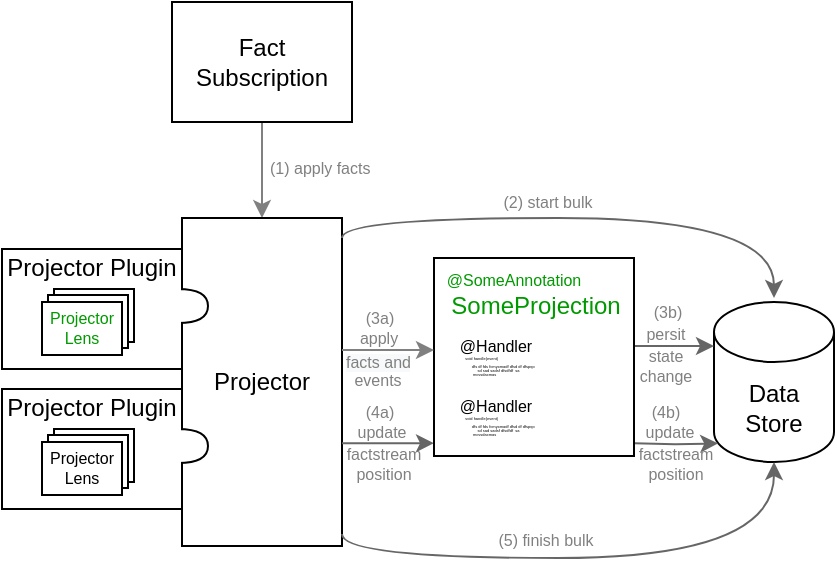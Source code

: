 <mxfile version="15.4.0" type="device"><diagram id="JFUu4j5yKUwvq2aK5BAP" name="Page-1"><mxGraphModel dx="677" dy="401" grid="1" gridSize="10" guides="1" tooltips="1" connect="1" arrows="1" fold="1" page="1" pageScale="1" pageWidth="827" pageHeight="1169" math="0" shadow="0"><root><mxCell id="0"/><mxCell id="1" parent="0"/><mxCell id="8SUW4JAzde_r9gBIlEEk-53" style="edgeStyle=orthogonalEdgeStyle;rounded=0;orthogonalLoop=1;jettySize=auto;html=1;entryX=0.5;entryY=0;entryDx=0;entryDy=0;fontSize=8;fontColor=none;fillColor=#f5f5f5;strokeColor=#808080;" edge="1" parent="1" source="8SUW4JAzde_r9gBIlEEk-1" target="8SUW4JAzde_r9gBIlEEk-39"><mxGeometry relative="1" as="geometry"/></mxCell><mxCell id="8SUW4JAzde_r9gBIlEEk-1" value="Fact&lt;br&gt;Subscription" style="rounded=0;whiteSpace=wrap;html=1;" vertex="1" parent="1"><mxGeometry x="309" y="252" width="90" height="60" as="geometry"/></mxCell><mxCell id="8SUW4JAzde_r9gBIlEEk-2" value="Data&lt;br&gt;Store" style="shape=cylinder3;whiteSpace=wrap;html=1;boundedLbl=1;backgroundOutline=1;size=15;" vertex="1" parent="1"><mxGeometry x="580" y="402" width="60" height="80" as="geometry"/></mxCell><mxCell id="8SUW4JAzde_r9gBIlEEk-39" value="&lt;font style=&quot;font-size: 12px&quot;&gt;Projector&lt;/font&gt;" style="rounded=0;whiteSpace=wrap;html=1;fontSize=8;fontColor=none;strokeColor=default;" vertex="1" parent="1"><mxGeometry x="314" y="360" width="80" height="164" as="geometry"/></mxCell><mxCell id="8SUW4JAzde_r9gBIlEEk-43" value="" style="group" vertex="1" connectable="0" parent="1"><mxGeometry x="224" y="370" width="103" height="65.5" as="geometry"/></mxCell><mxCell id="8SUW4JAzde_r9gBIlEEk-17" value="" style="rounded=0;whiteSpace=wrap;html=1;fontSize=8;" vertex="1" parent="8SUW4JAzde_r9gBIlEEk-43"><mxGeometry y="5.5" width="90" height="60" as="geometry"/></mxCell><mxCell id="8SUW4JAzde_r9gBIlEEk-18" value="" style="shape=or;whiteSpace=wrap;html=1;fontSize=8;rotation=0;" vertex="1" parent="8SUW4JAzde_r9gBIlEEk-43"><mxGeometry x="88" y="25.5" width="15" height="17" as="geometry"/></mxCell><mxCell id="8SUW4JAzde_r9gBIlEEk-20" value="&lt;font style=&quot;font-size: 12px&quot;&gt;Projector Plugin&lt;br&gt;&lt;/font&gt;" style="text;html=1;strokeColor=none;fillColor=none;align=center;verticalAlign=middle;whiteSpace=wrap;rounded=0;fontSize=8;fontColor=none;" vertex="1" parent="8SUW4JAzde_r9gBIlEEk-43"><mxGeometry width="90" height="30" as="geometry"/></mxCell><mxCell id="8SUW4JAzde_r9gBIlEEk-26" value="" style="group" vertex="1" connectable="0" parent="8SUW4JAzde_r9gBIlEEk-43"><mxGeometry x="20" y="25.5" width="46" height="33" as="geometry"/></mxCell><mxCell id="8SUW4JAzde_r9gBIlEEk-24" value="" style="rounded=0;whiteSpace=wrap;html=1;fontSize=8;fontColor=none;strokeColor=default;" vertex="1" parent="8SUW4JAzde_r9gBIlEEk-26"><mxGeometry x="6" width="40" height="26.5" as="geometry"/></mxCell><mxCell id="8SUW4JAzde_r9gBIlEEk-23" value="" style="rounded=0;whiteSpace=wrap;html=1;fontSize=8;fontColor=none;strokeColor=default;" vertex="1" parent="8SUW4JAzde_r9gBIlEEk-26"><mxGeometry x="3" y="3" width="40" height="26.5" as="geometry"/></mxCell><mxCell id="8SUW4JAzde_r9gBIlEEk-22" value="&lt;font color=&quot;#009900&quot;&gt;Projector&lt;br&gt;Lens&lt;/font&gt;" style="rounded=0;whiteSpace=wrap;html=1;fontSize=8;fontColor=none;strokeColor=default;" vertex="1" parent="8SUW4JAzde_r9gBIlEEk-26"><mxGeometry y="6.5" width="40" height="26.5" as="geometry"/></mxCell><mxCell id="8SUW4JAzde_r9gBIlEEk-42" value="" style="rounded=0;whiteSpace=wrap;html=1;fontSize=8;fontColor=none;strokeColor=#FFFFFF;" vertex="1" parent="8SUW4JAzde_r9gBIlEEk-43"><mxGeometry x="80" y="23" width="9" height="20" as="geometry"/></mxCell><mxCell id="8SUW4JAzde_r9gBIlEEk-44" value="" style="group" vertex="1" connectable="0" parent="1"><mxGeometry x="224" y="440" width="103" height="65.5" as="geometry"/></mxCell><mxCell id="8SUW4JAzde_r9gBIlEEk-45" value="" style="rounded=0;whiteSpace=wrap;html=1;fontSize=8;" vertex="1" parent="8SUW4JAzde_r9gBIlEEk-44"><mxGeometry y="5.5" width="90" height="60" as="geometry"/></mxCell><mxCell id="8SUW4JAzde_r9gBIlEEk-46" value="" style="shape=or;whiteSpace=wrap;html=1;fontSize=8;rotation=0;" vertex="1" parent="8SUW4JAzde_r9gBIlEEk-44"><mxGeometry x="88" y="25.5" width="15" height="17" as="geometry"/></mxCell><mxCell id="8SUW4JAzde_r9gBIlEEk-47" value="&lt;font style=&quot;font-size: 12px&quot;&gt;Projector Plugin&lt;br&gt;&lt;/font&gt;" style="text;html=1;strokeColor=none;fillColor=none;align=center;verticalAlign=middle;whiteSpace=wrap;rounded=0;fontSize=8;fontColor=none;" vertex="1" parent="8SUW4JAzde_r9gBIlEEk-44"><mxGeometry width="90" height="30" as="geometry"/></mxCell><mxCell id="8SUW4JAzde_r9gBIlEEk-48" value="" style="group" vertex="1" connectable="0" parent="8SUW4JAzde_r9gBIlEEk-44"><mxGeometry x="20" y="25.5" width="46" height="33" as="geometry"/></mxCell><mxCell id="8SUW4JAzde_r9gBIlEEk-49" value="" style="rounded=0;whiteSpace=wrap;html=1;fontSize=8;fontColor=none;strokeColor=default;" vertex="1" parent="8SUW4JAzde_r9gBIlEEk-48"><mxGeometry x="6" width="40" height="26.5" as="geometry"/></mxCell><mxCell id="8SUW4JAzde_r9gBIlEEk-50" value="" style="rounded=0;whiteSpace=wrap;html=1;fontSize=8;fontColor=none;strokeColor=default;" vertex="1" parent="8SUW4JAzde_r9gBIlEEk-48"><mxGeometry x="3" y="3" width="40" height="26.5" as="geometry"/></mxCell><mxCell id="8SUW4JAzde_r9gBIlEEk-51" value="Projector&lt;br&gt;Lens" style="rounded=0;whiteSpace=wrap;html=1;fontSize=8;fontColor=none;strokeColor=default;" vertex="1" parent="8SUW4JAzde_r9gBIlEEk-48"><mxGeometry y="6.5" width="40" height="26.5" as="geometry"/></mxCell><mxCell id="8SUW4JAzde_r9gBIlEEk-52" value="" style="rounded=0;whiteSpace=wrap;html=1;fontSize=8;fontColor=none;strokeColor=#FFFFFF;" vertex="1" parent="8SUW4JAzde_r9gBIlEEk-44"><mxGeometry x="80" y="23" width="9" height="20" as="geometry"/></mxCell><mxCell id="8SUW4JAzde_r9gBIlEEk-54" value="&amp;nbsp;(1) apply facts" style="text;html=1;strokeColor=none;fillColor=none;align=center;verticalAlign=middle;whiteSpace=wrap;rounded=0;fontSize=8;fontColor=#808080;" vertex="1" parent="1"><mxGeometry x="352" y="320" width="60" height="30" as="geometry"/></mxCell><mxCell id="8SUW4JAzde_r9gBIlEEk-55" value="" style="curved=1;endArrow=classic;html=1;rounded=0;fontSize=8;fontColor=default;edgeStyle=orthogonalEdgeStyle;fillColor=#f5f5f5;strokeColor=#666666;" edge="1" parent="1"><mxGeometry width="50" height="50" relative="1" as="geometry"><mxPoint x="394" y="370" as="sourcePoint"/><mxPoint x="610" y="400" as="targetPoint"/><Array as="points"><mxPoint x="394" y="360"/><mxPoint x="610" y="360"/></Array></mxGeometry></mxCell><mxCell id="8SUW4JAzde_r9gBIlEEk-58" value="(2) start bulk" style="text;html=1;strokeColor=none;fillColor=none;align=center;verticalAlign=middle;whiteSpace=wrap;rounded=0;fontSize=8;fontColor=#808080;" vertex="1" parent="1"><mxGeometry x="467" y="337" width="60" height="30" as="geometry"/></mxCell><mxCell id="8SUW4JAzde_r9gBIlEEk-61" value="apply" style="text;html=1;strokeColor=none;fillColor=none;align=center;verticalAlign=middle;whiteSpace=wrap;rounded=0;fontSize=8;fontColor=#808080;" vertex="1" parent="1"><mxGeometry x="395.5" y="409.5" width="33" height="20" as="geometry"/></mxCell><mxCell id="8SUW4JAzde_r9gBIlEEk-62" value="events" style="text;html=1;strokeColor=none;fillColor=none;align=center;verticalAlign=middle;whiteSpace=wrap;rounded=0;fontSize=8;fontColor=#808080;" vertex="1" parent="1"><mxGeometry x="402" y="425.5" width="20" height="30" as="geometry"/></mxCell><mxCell id="8SUW4JAzde_r9gBIlEEk-64" value="" style="endArrow=classic;html=1;rounded=0;fontSize=8;fontColor=none;edgeStyle=orthogonalEdgeStyle;fillColor=#f5f5f5;strokeColor=#666666;" edge="1" parent="1"><mxGeometry width="50" height="50" relative="1" as="geometry"><mxPoint x="540" y="424" as="sourcePoint"/><mxPoint x="580" y="424" as="targetPoint"/></mxGeometry></mxCell><mxCell id="8SUW4JAzde_r9gBIlEEk-65" value="persit" style="text;html=1;strokeColor=none;fillColor=none;align=center;verticalAlign=middle;whiteSpace=wrap;rounded=0;fontSize=8;fontColor=#808080;" vertex="1" parent="1"><mxGeometry x="539" y="409" width="34" height="17" as="geometry"/></mxCell><mxCell id="8SUW4JAzde_r9gBIlEEk-66" value="state change" style="text;html=1;strokeColor=none;fillColor=none;align=center;verticalAlign=middle;whiteSpace=wrap;rounded=0;fontSize=8;fontColor=#808080;" vertex="1" parent="1"><mxGeometry x="539" y="425.5" width="34" height="17" as="geometry"/></mxCell><mxCell id="8SUW4JAzde_r9gBIlEEk-68" value="" style="endArrow=classic;html=1;rounded=0;fontSize=8;fontColor=none;edgeStyle=orthogonalEdgeStyle;entryX=0;entryY=0.389;entryDx=0;entryDy=0;entryPerimeter=0;fillColor=#f5f5f5;strokeColor=#666666;" edge="1" parent="1"><mxGeometry width="50" height="50" relative="1" as="geometry"><mxPoint x="394" y="472.58" as="sourcePoint"/><mxPoint x="440" y="472.59" as="targetPoint"/></mxGeometry></mxCell><mxCell id="8SUW4JAzde_r9gBIlEEk-69" value="update" style="text;html=1;strokeColor=none;fillColor=none;align=center;verticalAlign=middle;whiteSpace=wrap;rounded=0;fontSize=8;fontColor=#808080;" vertex="1" parent="1"><mxGeometry x="404" y="452" width="20" height="30" as="geometry"/></mxCell><mxCell id="8SUW4JAzde_r9gBIlEEk-70" value="factstream&lt;br&gt;position" style="text;html=1;strokeColor=none;fillColor=none;align=center;verticalAlign=middle;whiteSpace=wrap;rounded=0;fontSize=8;fontColor=#808080;" vertex="1" parent="1"><mxGeometry x="405" y="468" width="20" height="30" as="geometry"/></mxCell><mxCell id="8SUW4JAzde_r9gBIlEEk-71" value="" style="endArrow=classic;html=1;rounded=0;fontSize=8;fontColor=none;edgeStyle=orthogonalEdgeStyle;entryX=0.035;entryY=0.884;entryDx=0;entryDy=0;entryPerimeter=0;fillColor=#f5f5f5;strokeColor=#666666;" edge="1" parent="1" target="8SUW4JAzde_r9gBIlEEk-2"><mxGeometry width="50" height="50" relative="1" as="geometry"><mxPoint x="540" y="472.58" as="sourcePoint"/><mxPoint x="580" y="473" as="targetPoint"/></mxGeometry></mxCell><mxCell id="8SUW4JAzde_r9gBIlEEk-72" value="factstream&lt;br&gt;position" style="text;html=1;strokeColor=none;fillColor=none;align=center;verticalAlign=middle;whiteSpace=wrap;rounded=0;fontSize=8;fontColor=#808080;" vertex="1" parent="1"><mxGeometry x="551" y="468" width="20" height="30" as="geometry"/></mxCell><mxCell id="8SUW4JAzde_r9gBIlEEk-73" value="update" style="text;html=1;strokeColor=none;fillColor=none;align=center;verticalAlign=middle;whiteSpace=wrap;rounded=0;fontSize=8;fontColor=#808080;" vertex="1" parent="1"><mxGeometry x="548" y="452" width="20" height="30" as="geometry"/></mxCell><mxCell id="8SUW4JAzde_r9gBIlEEk-74" value="" style="curved=1;endArrow=classic;html=1;rounded=0;fontSize=8;fontColor=none;edgeStyle=orthogonalEdgeStyle;entryX=0.5;entryY=1;entryDx=0;entryDy=0;entryPerimeter=0;fillColor=#f5f5f5;strokeColor=#666666;" edge="1" parent="1" target="8SUW4JAzde_r9gBIlEEk-2"><mxGeometry width="50" height="50" relative="1" as="geometry"><mxPoint x="394" y="518" as="sourcePoint"/><mxPoint x="444" y="468" as="targetPoint"/><Array as="points"><mxPoint x="394" y="530"/><mxPoint x="610" y="530"/></Array></mxGeometry></mxCell><mxCell id="8SUW4JAzde_r9gBIlEEk-75" value="(5) finish bulk" style="text;html=1;strokeColor=none;fillColor=none;align=center;verticalAlign=middle;whiteSpace=wrap;rounded=0;fontSize=8;fontColor=#808080;" vertex="1" parent="1"><mxGeometry x="466" y="505.5" width="60" height="30" as="geometry"/></mxCell><mxCell id="8SUW4JAzde_r9gBIlEEk-76" value="(3a)" style="text;html=1;strokeColor=none;fillColor=none;align=center;verticalAlign=middle;whiteSpace=wrap;rounded=0;fontSize=8;fontColor=#808080;" vertex="1" parent="1"><mxGeometry x="412" y="399.75" width="1" height="20" as="geometry"/></mxCell><mxCell id="8SUW4JAzde_r9gBIlEEk-77" value="(3b)" style="text;html=1;strokeColor=none;fillColor=none;align=center;verticalAlign=middle;whiteSpace=wrap;rounded=0;fontSize=8;fontColor=#808080;" vertex="1" parent="1"><mxGeometry x="542" y="396.75" width="30" height="20" as="geometry"/></mxCell><mxCell id="8SUW4JAzde_r9gBIlEEk-78" value="(4a)" style="text;html=1;strokeColor=none;fillColor=none;align=center;verticalAlign=middle;whiteSpace=wrap;rounded=0;fontSize=8;fontColor=#808080;" vertex="1" parent="1"><mxGeometry x="398" y="447" width="30" height="20" as="geometry"/></mxCell><mxCell id="8SUW4JAzde_r9gBIlEEk-79" value="(4b)" style="text;html=1;strokeColor=none;fillColor=none;align=center;verticalAlign=middle;whiteSpace=wrap;rounded=0;fontSize=8;fontColor=#808080;" vertex="1" parent="1"><mxGeometry x="541" y="447" width="30" height="20" as="geometry"/></mxCell><mxCell id="8SUW4JAzde_r9gBIlEEk-3" value="" style="rounded=0;whiteSpace=wrap;html=1;" vertex="1" parent="1"><mxGeometry x="440" y="380" width="100" height="99" as="geometry"/></mxCell><mxCell id="8SUW4JAzde_r9gBIlEEk-4" value="SomeProjection" style="text;html=1;strokeColor=none;fillColor=none;align=center;verticalAlign=middle;whiteSpace=wrap;rounded=0;fontColor=#009900;" vertex="1" parent="1"><mxGeometry x="461" y="389" width="60" height="30" as="geometry"/></mxCell><mxCell id="8SUW4JAzde_r9gBIlEEk-13" value="" style="group" vertex="1" connectable="0" parent="1"><mxGeometry x="441" y="409" width="60" height="32" as="geometry"/></mxCell><mxCell id="8SUW4JAzde_r9gBIlEEk-6" value="@Handler" style="text;html=1;strokeColor=none;fillColor=none;align=center;verticalAlign=middle;whiteSpace=wrap;rounded=0;fontSize=8;" vertex="1" parent="8SUW4JAzde_r9gBIlEEk-13"><mxGeometry width="60" height="30" as="geometry"/></mxCell><mxCell id="8SUW4JAzde_r9gBIlEEk-11" value="&lt;div style=&quot;text-align: left&quot;&gt;&lt;span style=&quot;font-size: 2px&quot;&gt;void handle(event)&lt;/span&gt;&lt;/div&gt;&lt;font style=&quot;font-size: 2px ; line-height: 60%&quot;&gt;&lt;div style=&quot;text-align: left&quot;&gt;&lt;span&gt;&amp;nbsp; &amp;nbsp; &amp;nbsp; dfs df fds fcmyxmadf dfsd df dfspqo&lt;/span&gt;&lt;/div&gt;&lt;div style=&quot;text-align: left&quot;&gt;&lt;span style=&quot;line-height: 100%&quot;&gt;&amp;nbsp; &amp;nbsp; &amp;nbsp; &amp;nbsp; &amp;nbsp; &amp;nbsp;sd sad sadsf dfsdfdf&amp;nbsp; sa&amp;nbsp;&lt;/span&gt;&lt;/div&gt;&lt;div style=&quot;text-align: left&quot;&gt;&lt;span style=&quot;line-height: 100%&quot;&gt;&amp;nbsp; &amp;nbsp; &amp;nbsp; &amp;nbsp;mcvsdacmas&amp;nbsp; &amp;nbsp;&lt;/span&gt;&lt;/div&gt;&lt;div style=&quot;text-align: left&quot;&gt;&lt;br&gt;&lt;/div&gt;&lt;/font&gt;" style="text;html=1;strokeColor=none;fillColor=none;align=center;verticalAlign=middle;whiteSpace=wrap;rounded=0;fontSize=8;" vertex="1" parent="8SUW4JAzde_r9gBIlEEk-13"><mxGeometry x="12" y="13" width="40" height="19" as="geometry"/></mxCell><mxCell id="8SUW4JAzde_r9gBIlEEk-14" value="" style="group" vertex="1" connectable="0" parent="1"><mxGeometry x="441" y="439" width="60" height="32" as="geometry"/></mxCell><mxCell id="8SUW4JAzde_r9gBIlEEk-15" value="@Handler" style="text;html=1;strokeColor=none;fillColor=none;align=center;verticalAlign=middle;whiteSpace=wrap;rounded=0;fontSize=8;" vertex="1" parent="8SUW4JAzde_r9gBIlEEk-14"><mxGeometry width="60" height="30" as="geometry"/></mxCell><mxCell id="8SUW4JAzde_r9gBIlEEk-16" value="&lt;div style=&quot;text-align: left&quot;&gt;&lt;span style=&quot;font-size: 2px&quot;&gt;void handle(event)&lt;/span&gt;&lt;/div&gt;&lt;font style=&quot;font-size: 2px ; line-height: 60%&quot;&gt;&lt;div style=&quot;text-align: left&quot;&gt;&lt;span&gt;&amp;nbsp; &amp;nbsp; &amp;nbsp; dfs df fds fcmyxmadf dfsd df dfspqo&lt;/span&gt;&lt;/div&gt;&lt;div style=&quot;text-align: left&quot;&gt;&lt;span style=&quot;line-height: 100%&quot;&gt;&amp;nbsp; &amp;nbsp; &amp;nbsp; &amp;nbsp; &amp;nbsp; &amp;nbsp;sd sad sadsf dfsdfdf&amp;nbsp; sa&amp;nbsp;&lt;/span&gt;&lt;/div&gt;&lt;div style=&quot;text-align: left&quot;&gt;&lt;span style=&quot;line-height: 100%&quot;&gt;&amp;nbsp; &amp;nbsp; &amp;nbsp; &amp;nbsp;mcvsdacmas&amp;nbsp; &amp;nbsp;&lt;/span&gt;&lt;/div&gt;&lt;div style=&quot;text-align: left&quot;&gt;&lt;br&gt;&lt;/div&gt;&lt;/font&gt;" style="text;html=1;strokeColor=none;fillColor=none;align=center;verticalAlign=middle;whiteSpace=wrap;rounded=0;fontSize=8;" vertex="1" parent="8SUW4JAzde_r9gBIlEEk-14"><mxGeometry x="12" y="13" width="40" height="19" as="geometry"/></mxCell><mxCell id="8SUW4JAzde_r9gBIlEEk-85" value="" style="endArrow=classic;html=1;rounded=0;fontSize=8;fontColor=#000000;strokeColor=#808080;edgeStyle=orthogonalEdgeStyle;" edge="1" parent="1"><mxGeometry width="50" height="50" relative="1" as="geometry"><mxPoint x="394" y="426" as="sourcePoint"/><mxPoint x="440" y="426" as="targetPoint"/></mxGeometry></mxCell><mxCell id="8SUW4JAzde_r9gBIlEEk-86" value="&lt;span style=&quot;color: rgb(128 , 128 , 128) ; font-family: &amp;#34;helvetica&amp;#34; ; font-size: 8px ; font-style: normal ; font-weight: 400 ; letter-spacing: normal ; text-align: center ; text-indent: 0px ; text-transform: none ; word-spacing: 0px ; background-color: rgb(248 , 249 , 250) ; display: inline ; float: none&quot;&gt;facts and&lt;/span&gt;" style="text;whiteSpace=wrap;html=1;fontSize=8;fontColor=#000000;" vertex="1" parent="1"><mxGeometry x="394" y="421" width="40" height="20" as="geometry"/></mxCell><mxCell id="8SUW4JAzde_r9gBIlEEk-82" value="@SomeAnnotation" style="text;html=1;strokeColor=none;fillColor=none;align=center;verticalAlign=middle;whiteSpace=wrap;rounded=0;fontSize=8;fontColor=#009900;" vertex="1" parent="1"><mxGeometry x="450" y="376" width="60" height="30" as="geometry"/></mxCell></root></mxGraphModel></diagram></mxfile>